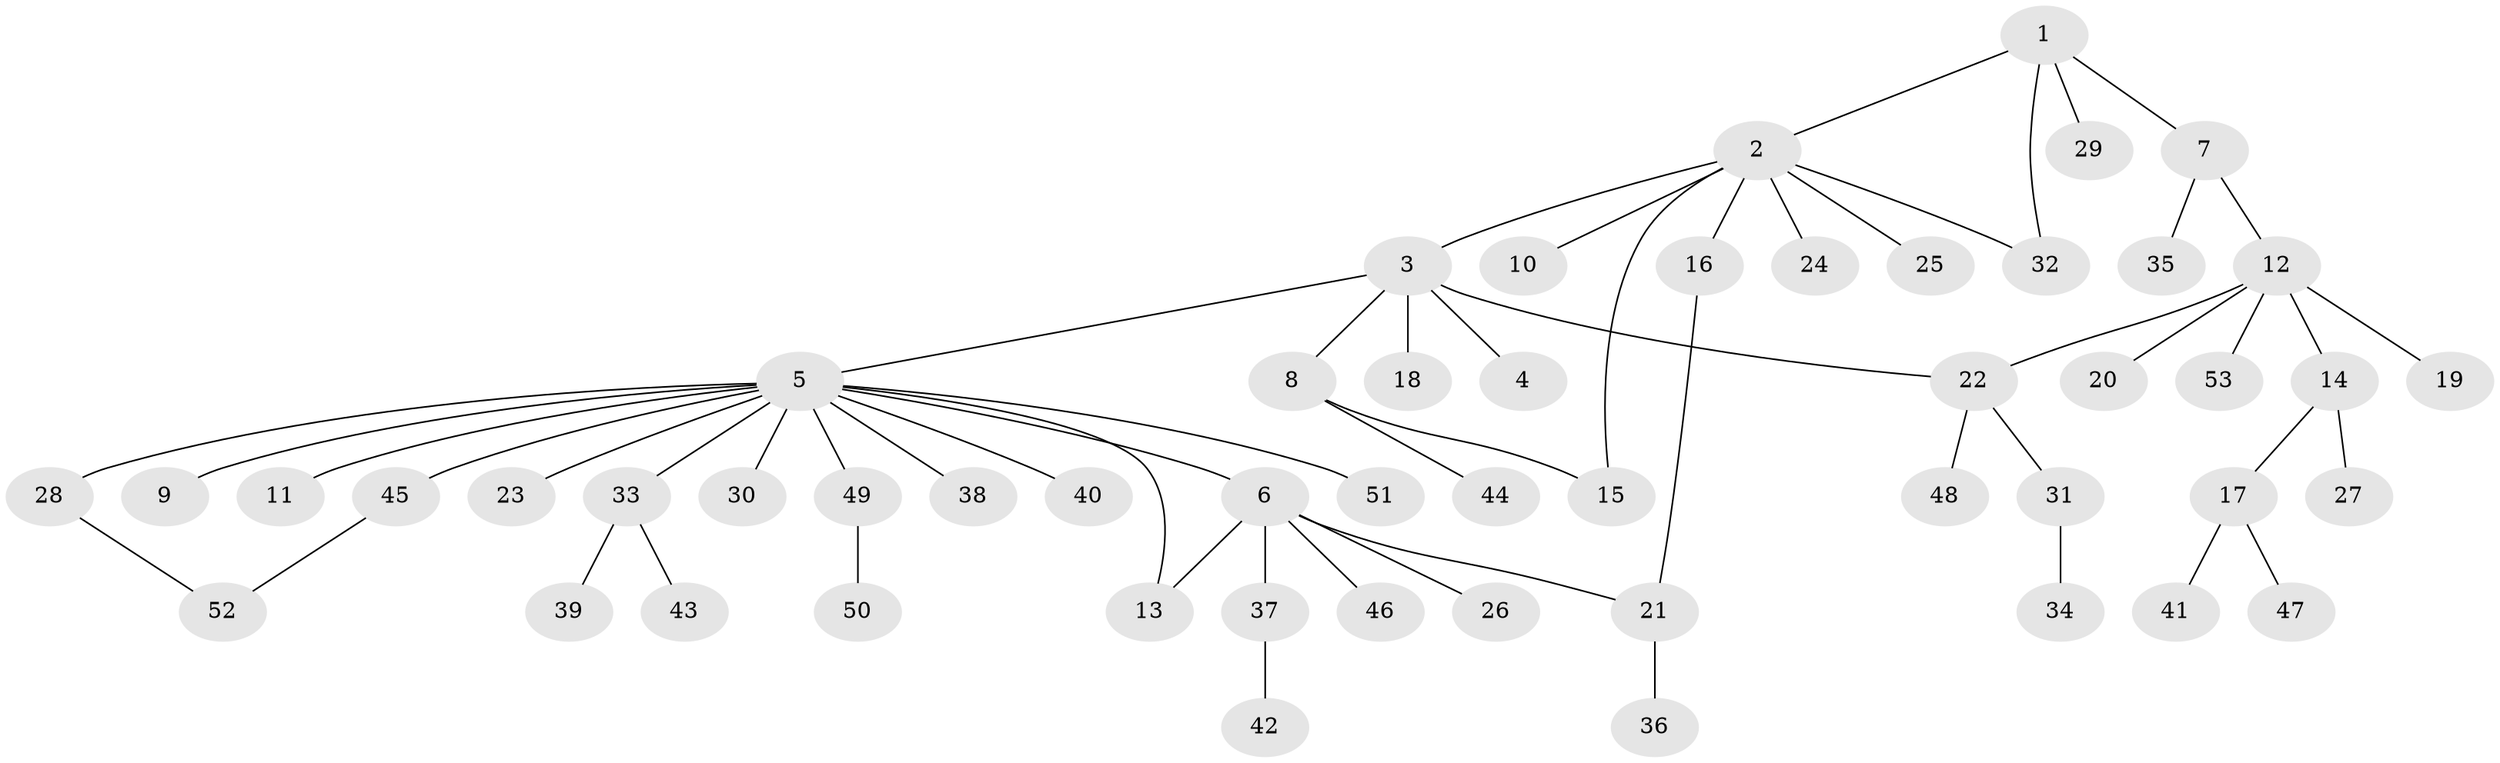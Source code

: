 // coarse degree distribution, {3: 0.02631578947368421, 7: 0.02631578947368421, 5: 0.05263157894736842, 1: 0.6052631578947368, 17: 0.02631578947368421, 2: 0.23684210526315788, 4: 0.02631578947368421}
// Generated by graph-tools (version 1.1) at 2025/52/02/27/25 19:52:00]
// undirected, 53 vertices, 58 edges
graph export_dot {
graph [start="1"]
  node [color=gray90,style=filled];
  1;
  2;
  3;
  4;
  5;
  6;
  7;
  8;
  9;
  10;
  11;
  12;
  13;
  14;
  15;
  16;
  17;
  18;
  19;
  20;
  21;
  22;
  23;
  24;
  25;
  26;
  27;
  28;
  29;
  30;
  31;
  32;
  33;
  34;
  35;
  36;
  37;
  38;
  39;
  40;
  41;
  42;
  43;
  44;
  45;
  46;
  47;
  48;
  49;
  50;
  51;
  52;
  53;
  1 -- 2;
  1 -- 7;
  1 -- 29;
  1 -- 32;
  2 -- 3;
  2 -- 10;
  2 -- 15;
  2 -- 16;
  2 -- 24;
  2 -- 25;
  2 -- 32;
  3 -- 4;
  3 -- 5;
  3 -- 8;
  3 -- 18;
  3 -- 22;
  5 -- 6;
  5 -- 9;
  5 -- 11;
  5 -- 13;
  5 -- 23;
  5 -- 28;
  5 -- 30;
  5 -- 33;
  5 -- 38;
  5 -- 40;
  5 -- 45;
  5 -- 49;
  5 -- 51;
  6 -- 13;
  6 -- 21;
  6 -- 26;
  6 -- 37;
  6 -- 46;
  7 -- 12;
  7 -- 35;
  8 -- 15;
  8 -- 44;
  12 -- 14;
  12 -- 19;
  12 -- 20;
  12 -- 22;
  12 -- 53;
  14 -- 17;
  14 -- 27;
  16 -- 21;
  17 -- 41;
  17 -- 47;
  21 -- 36;
  22 -- 31;
  22 -- 48;
  28 -- 52;
  31 -- 34;
  33 -- 39;
  33 -- 43;
  37 -- 42;
  45 -- 52;
  49 -- 50;
}
